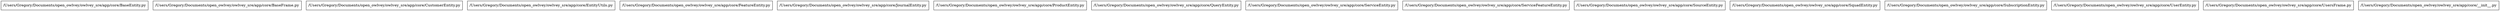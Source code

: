 digraph "packages_owlvey" {
charset="utf-8"
rankdir=BT
"0" [label="/Users/Gregory/Documents/open_owlvey/owlvey_sre/app/core/BaseEntity.py", shape="box"];
"1" [label="/Users/Gregory/Documents/open_owlvey/owlvey_sre/app/core/BaseFrame.py", shape="box"];
"2" [label="/Users/Gregory/Documents/open_owlvey/owlvey_sre/app/core/CustomerEntity.py", shape="box"];
"3" [label="/Users/Gregory/Documents/open_owlvey/owlvey_sre/app/core/EntityUtils.py", shape="box"];
"4" [label="/Users/Gregory/Documents/open_owlvey/owlvey_sre/app/core/FeatureEntity.py", shape="box"];
"5" [label="/Users/Gregory/Documents/open_owlvey/owlvey_sre/app/core/JournalEntity.py", shape="box"];
"6" [label="/Users/Gregory/Documents/open_owlvey/owlvey_sre/app/core/ProductEntity.py", shape="box"];
"7" [label="/Users/Gregory/Documents/open_owlvey/owlvey_sre/app/core/QueryEntity.py", shape="box"];
"8" [label="/Users/Gregory/Documents/open_owlvey/owlvey_sre/app/core/ServiceEntity.py", shape="box"];
"9" [label="/Users/Gregory/Documents/open_owlvey/owlvey_sre/app/core/ServiceFeatureEntity.py", shape="box"];
"10" [label="/Users/Gregory/Documents/open_owlvey/owlvey_sre/app/core/SourceEntity.py", shape="box"];
"11" [label="/Users/Gregory/Documents/open_owlvey/owlvey_sre/app/core/SquadEntity.py", shape="box"];
"12" [label="/Users/Gregory/Documents/open_owlvey/owlvey_sre/app/core/SubscriptionEntity.py", shape="box"];
"13" [label="/Users/Gregory/Documents/open_owlvey/owlvey_sre/app/core/UserEntity.py", shape="box"];
"14" [label="/Users/Gregory/Documents/open_owlvey/owlvey_sre/app/core/UsersFrame.py", shape="box"];
"15" [label="/Users/Gregory/Documents/open_owlvey/owlvey_sre/app/core/__init__.py", shape="box"];
}
